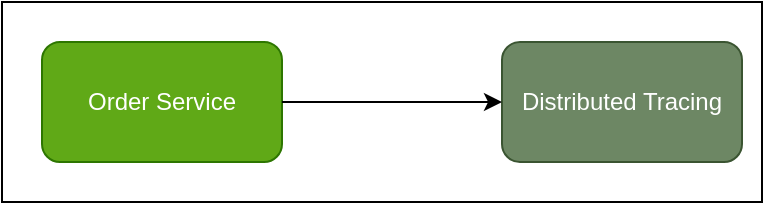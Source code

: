 <mxfile version="12.9.9" type="device"><diagram id="NvpqJBKRmjGPZKzPypbm" name="Page-1"><mxGraphModel dx="1106" dy="808" grid="1" gridSize="10" guides="1" tooltips="1" connect="1" arrows="1" fold="1" page="1" pageScale="1" pageWidth="1654" pageHeight="1169" math="0" shadow="0"><root><mxCell id="0"/><mxCell id="1" parent="0"/><mxCell id="FXB8UgUQol0CtkJiGUYg-4" value="" style="rounded=0;whiteSpace=wrap;html=1;" parent="1" vertex="1"><mxGeometry x="260" y="260" width="380" height="100" as="geometry"/></mxCell><mxCell id="FXB8UgUQol0CtkJiGUYg-1" value="Order Service" style="rounded=1;whiteSpace=wrap;html=1;fillColor=#60a917;strokeColor=#2D7600;fontColor=#ffffff;" parent="1" vertex="1"><mxGeometry x="280" y="280" width="120" height="60" as="geometry"/></mxCell><mxCell id="FXB8UgUQol0CtkJiGUYg-2" value="Distributed Tracing" style="rounded=1;whiteSpace=wrap;html=1;fillColor=#6d8764;strokeColor=#3A5431;fontColor=#ffffff;" parent="1" vertex="1"><mxGeometry x="510" y="280" width="120" height="60" as="geometry"/></mxCell><mxCell id="FXB8UgUQol0CtkJiGUYg-3" value="" style="endArrow=classic;html=1;exitX=1;exitY=0.5;exitDx=0;exitDy=0;entryX=0;entryY=0.5;entryDx=0;entryDy=0;" parent="1" source="FXB8UgUQol0CtkJiGUYg-1" target="FXB8UgUQol0CtkJiGUYg-2" edge="1"><mxGeometry width="50" height="50" relative="1" as="geometry"><mxPoint x="540" y="420" as="sourcePoint"/><mxPoint x="590" y="370" as="targetPoint"/></mxGeometry></mxCell></root></mxGraphModel></diagram></mxfile>